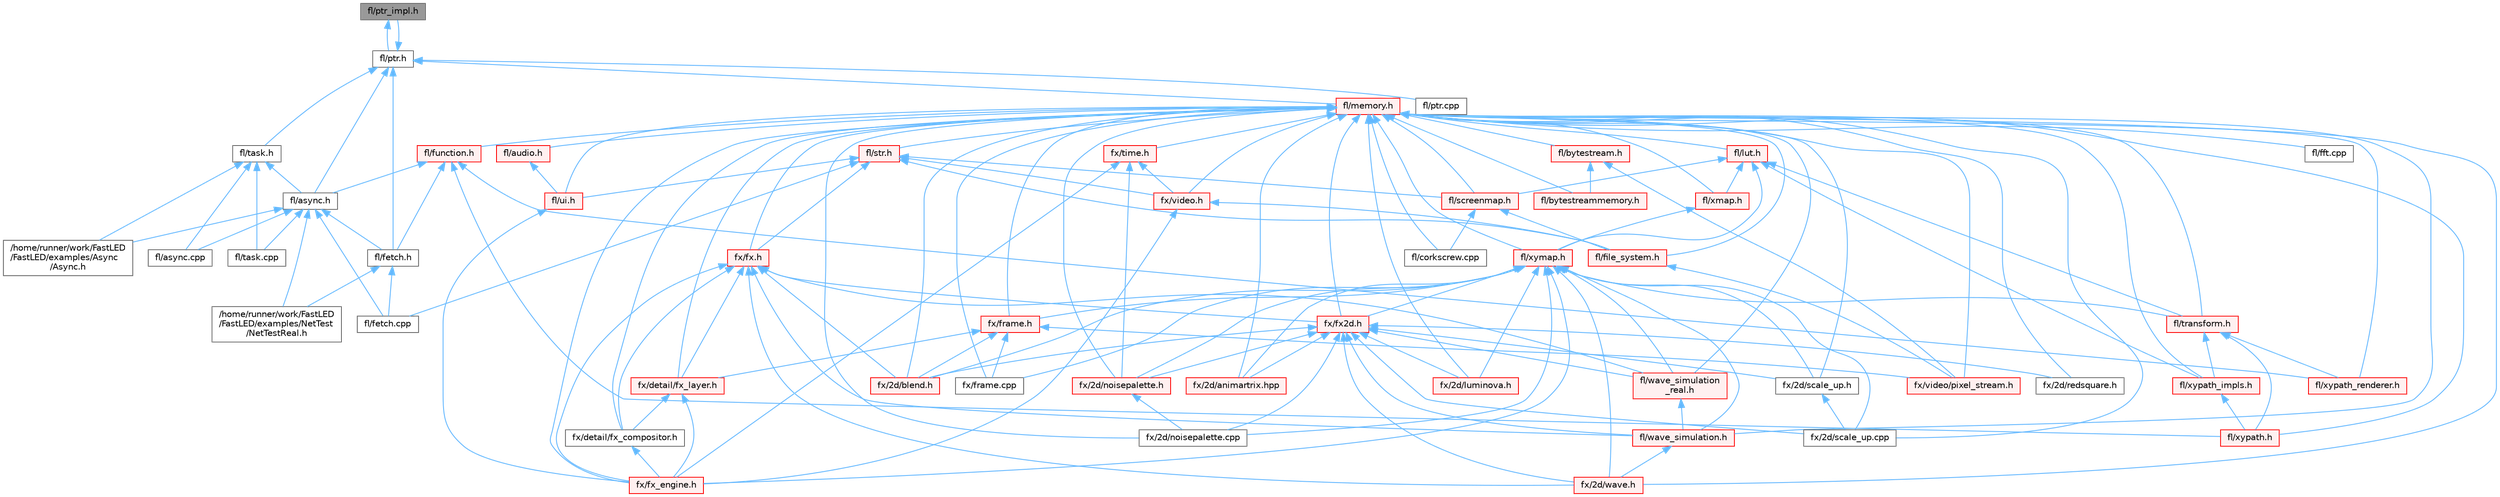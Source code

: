 digraph "fl/ptr_impl.h"
{
 // INTERACTIVE_SVG=YES
 // LATEX_PDF_SIZE
  bgcolor="transparent";
  edge [fontname=Helvetica,fontsize=10,labelfontname=Helvetica,labelfontsize=10];
  node [fontname=Helvetica,fontsize=10,shape=box,height=0.2,width=0.4];
  Node1 [id="Node000001",label="fl/ptr_impl.h",height=0.2,width=0.4,color="gray40", fillcolor="grey60", style="filled", fontcolor="black",tooltip=" "];
  Node1 -> Node2 [id="edge1_Node000001_Node000002",dir="back",color="steelblue1",style="solid",tooltip=" "];
  Node2 [id="Node000002",label="fl/ptr.h",height=0.2,width=0.4,color="grey40", fillcolor="white", style="filled",URL="$dd/d98/ptr_8h.html",tooltip=" "];
  Node2 -> Node3 [id="edge2_Node000002_Node000003",dir="back",color="steelblue1",style="solid",tooltip=" "];
  Node3 [id="Node000003",label="fl/async.h",height=0.2,width=0.4,color="grey40", fillcolor="white", style="filled",URL="$df/d4c/src_2fl_2async_8h.html",tooltip="Generic asynchronous task management for FastLED."];
  Node3 -> Node4 [id="edge3_Node000003_Node000004",dir="back",color="steelblue1",style="solid",tooltip=" "];
  Node4 [id="Node000004",label="/home/runner/work/FastLED\l/FastLED/examples/Async\l/Async.h",height=0.2,width=0.4,color="grey40", fillcolor="white", style="filled",URL="$d5/d1b/examples_2_async_2async_8h.html",tooltip=" "];
  Node3 -> Node5 [id="edge4_Node000003_Node000005",dir="back",color="steelblue1",style="solid",tooltip=" "];
  Node5 [id="Node000005",label="/home/runner/work/FastLED\l/FastLED/examples/NetTest\l/NetTestReal.h",height=0.2,width=0.4,color="grey40", fillcolor="white", style="filled",URL="$d5/dec/_net_test_real_8h.html",tooltip=" "];
  Node3 -> Node6 [id="edge5_Node000003_Node000006",dir="back",color="steelblue1",style="solid",tooltip=" "];
  Node6 [id="Node000006",label="fl/async.cpp",height=0.2,width=0.4,color="grey40", fillcolor="white", style="filled",URL="$d0/d95/async_8cpp.html",tooltip=" "];
  Node3 -> Node7 [id="edge6_Node000003_Node000007",dir="back",color="steelblue1",style="solid",tooltip=" "];
  Node7 [id="Node000007",label="fl/fetch.cpp",height=0.2,width=0.4,color="grey40", fillcolor="white", style="filled",URL="$d9/ddd/fetch_8cpp.html",tooltip=" "];
  Node3 -> Node8 [id="edge7_Node000003_Node000008",dir="back",color="steelblue1",style="solid",tooltip=" "];
  Node8 [id="Node000008",label="fl/fetch.h",height=0.2,width=0.4,color="grey40", fillcolor="white", style="filled",URL="$d6/d6a/fetch_8h.html",tooltip="Unified HTTP fetch API for FastLED (cross-platform)"];
  Node8 -> Node5 [id="edge8_Node000008_Node000005",dir="back",color="steelblue1",style="solid",tooltip=" "];
  Node8 -> Node7 [id="edge9_Node000008_Node000007",dir="back",color="steelblue1",style="solid",tooltip=" "];
  Node3 -> Node9 [id="edge10_Node000003_Node000009",dir="back",color="steelblue1",style="solid",tooltip=" "];
  Node9 [id="Node000009",label="fl/task.cpp",height=0.2,width=0.4,color="grey40", fillcolor="white", style="filled",URL="$d9/d9c/task_8cpp.html",tooltip=" "];
  Node2 -> Node8 [id="edge11_Node000002_Node000008",dir="back",color="steelblue1",style="solid",tooltip=" "];
  Node2 -> Node10 [id="edge12_Node000002_Node000010",dir="back",color="steelblue1",style="solid",tooltip=" "];
  Node10 [id="Node000010",label="fl/memory.h",height=0.2,width=0.4,color="red", fillcolor="#FFF0F0", style="filled",URL="$dc/d18/memory_8h.html",tooltip=" "];
  Node10 -> Node11 [id="edge13_Node000010_Node000011",dir="back",color="steelblue1",style="solid",tooltip=" "];
  Node11 [id="Node000011",label="fl/audio.h",height=0.2,width=0.4,color="red", fillcolor="#FFF0F0", style="filled",URL="$da/d09/audio_8h.html",tooltip=" "];
  Node11 -> Node19 [id="edge14_Node000011_Node000019",dir="back",color="steelblue1",style="solid",tooltip=" "];
  Node19 [id="Node000019",label="fl/ui.h",height=0.2,width=0.4,color="red", fillcolor="#FFF0F0", style="filled",URL="$d9/d3b/ui_8h.html",tooltip=" "];
  Node19 -> Node36 [id="edge15_Node000019_Node000036",dir="back",color="steelblue1",style="solid",tooltip=" "];
  Node36 [id="Node000036",label="fx/fx_engine.h",height=0.2,width=0.4,color="red", fillcolor="#FFF0F0", style="filled",URL="$d9/d3c/fx__engine_8h.html",tooltip=" "];
  Node10 -> Node45 [id="edge16_Node000010_Node000045",dir="back",color="steelblue1",style="solid",tooltip=" "];
  Node45 [id="Node000045",label="fl/bytestream.h",height=0.2,width=0.4,color="red", fillcolor="#FFF0F0", style="filled",URL="$dd/d2b/bytestream_8h.html",tooltip=" "];
  Node45 -> Node46 [id="edge17_Node000045_Node000046",dir="back",color="steelblue1",style="solid",tooltip=" "];
  Node46 [id="Node000046",label="fl/bytestreammemory.h",height=0.2,width=0.4,color="red", fillcolor="#FFF0F0", style="filled",URL="$d1/d24/bytestreammemory_8h.html",tooltip=" "];
  Node45 -> Node49 [id="edge18_Node000045_Node000049",dir="back",color="steelblue1",style="solid",tooltip=" "];
  Node49 [id="Node000049",label="fx/video/pixel_stream.h",height=0.2,width=0.4,color="red", fillcolor="#FFF0F0", style="filled",URL="$d3/dfa/pixel__stream_8h.html",tooltip=" "];
  Node10 -> Node46 [id="edge19_Node000010_Node000046",dir="back",color="steelblue1",style="solid",tooltip=" "];
  Node10 -> Node55 [id="edge20_Node000010_Node000055",dir="back",color="steelblue1",style="solid",tooltip=" "];
  Node55 [id="Node000055",label="fl/corkscrew.cpp",height=0.2,width=0.4,color="grey40", fillcolor="white", style="filled",URL="$d3/d9b/corkscrew_8cpp.html",tooltip=" "];
  Node10 -> Node56 [id="edge21_Node000010_Node000056",dir="back",color="steelblue1",style="solid",tooltip=" "];
  Node56 [id="Node000056",label="fl/fft.cpp",height=0.2,width=0.4,color="grey40", fillcolor="white", style="filled",URL="$db/d03/fft_8cpp.html",tooltip=" "];
  Node10 -> Node57 [id="edge22_Node000010_Node000057",dir="back",color="steelblue1",style="solid",tooltip=" "];
  Node57 [id="Node000057",label="fl/file_system.h",height=0.2,width=0.4,color="red", fillcolor="#FFF0F0", style="filled",URL="$d6/d8d/file__system_8h.html",tooltip=" "];
  Node57 -> Node49 [id="edge23_Node000057_Node000049",dir="back",color="steelblue1",style="solid",tooltip=" "];
  Node10 -> Node59 [id="edge24_Node000010_Node000059",dir="back",color="steelblue1",style="solid",tooltip=" "];
  Node59 [id="Node000059",label="fl/function.h",height=0.2,width=0.4,color="red", fillcolor="#FFF0F0", style="filled",URL="$dd/d67/function_8h.html",tooltip=" "];
  Node59 -> Node3 [id="edge25_Node000059_Node000003",dir="back",color="steelblue1",style="solid",tooltip=" "];
  Node59 -> Node8 [id="edge26_Node000059_Node000008",dir="back",color="steelblue1",style="solid",tooltip=" "];
  Node59 -> Node213 [id="edge27_Node000059_Node000213",dir="back",color="steelblue1",style="solid",tooltip=" "];
  Node213 [id="Node000213",label="fl/xypath.h",height=0.2,width=0.4,color="red", fillcolor="#FFF0F0", style="filled",URL="$d5/df2/xypath_8h.html",tooltip=" "];
  Node59 -> Node220 [id="edge28_Node000059_Node000220",dir="back",color="steelblue1",style="solid",tooltip=" "];
  Node220 [id="Node000220",label="fl/xypath_renderer.h",height=0.2,width=0.4,color="red", fillcolor="#FFF0F0", style="filled",URL="$d2/d88/xypath__renderer_8h.html",tooltip=" "];
  Node10 -> Node221 [id="edge29_Node000010_Node000221",dir="back",color="steelblue1",style="solid",tooltip=" "];
  Node221 [id="Node000221",label="fl/lut.h",height=0.2,width=0.4,color="red", fillcolor="#FFF0F0", style="filled",URL="$db/d54/lut_8h.html",tooltip=" "];
  Node221 -> Node78 [id="edge30_Node000221_Node000078",dir="back",color="steelblue1",style="solid",tooltip=" "];
  Node78 [id="Node000078",label="fl/screenmap.h",height=0.2,width=0.4,color="red", fillcolor="#FFF0F0", style="filled",URL="$d7/d97/screenmap_8h.html",tooltip=" "];
  Node78 -> Node55 [id="edge31_Node000078_Node000055",dir="back",color="steelblue1",style="solid",tooltip=" "];
  Node78 -> Node57 [id="edge32_Node000078_Node000057",dir="back",color="steelblue1",style="solid",tooltip=" "];
  Node221 -> Node223 [id="edge33_Node000221_Node000223",dir="back",color="steelblue1",style="solid",tooltip=" "];
  Node223 [id="Node000223",label="fl/transform.h",height=0.2,width=0.4,color="red", fillcolor="#FFF0F0", style="filled",URL="$d2/d80/transform_8h.html",tooltip=" "];
  Node223 -> Node213 [id="edge34_Node000223_Node000213",dir="back",color="steelblue1",style="solid",tooltip=" "];
  Node223 -> Node224 [id="edge35_Node000223_Node000224",dir="back",color="steelblue1",style="solid",tooltip=" "];
  Node224 [id="Node000224",label="fl/xypath_impls.h",height=0.2,width=0.4,color="red", fillcolor="#FFF0F0", style="filled",URL="$d8/d5f/xypath__impls_8h.html",tooltip=" "];
  Node224 -> Node213 [id="edge36_Node000224_Node000213",dir="back",color="steelblue1",style="solid",tooltip=" "];
  Node223 -> Node220 [id="edge37_Node000223_Node000220",dir="back",color="steelblue1",style="solid",tooltip=" "];
  Node221 -> Node225 [id="edge38_Node000221_Node000225",dir="back",color="steelblue1",style="solid",tooltip=" "];
  Node225 [id="Node000225",label="fl/xmap.h",height=0.2,width=0.4,color="red", fillcolor="#FFF0F0", style="filled",URL="$dd/dcc/xmap_8h.html",tooltip=" "];
  Node225 -> Node227 [id="edge39_Node000225_Node000227",dir="back",color="steelblue1",style="solid",tooltip=" "];
  Node227 [id="Node000227",label="fl/xymap.h",height=0.2,width=0.4,color="red", fillcolor="#FFF0F0", style="filled",URL="$da/d61/xymap_8h.html",tooltip=" "];
  Node227 -> Node223 [id="edge40_Node000227_Node000223",dir="back",color="steelblue1",style="solid",tooltip=" "];
  Node227 -> Node245 [id="edge41_Node000227_Node000245",dir="back",color="steelblue1",style="solid",tooltip=" "];
  Node245 [id="Node000245",label="fl/wave_simulation.h",height=0.2,width=0.4,color="red", fillcolor="#FFF0F0", style="filled",URL="$dc/d36/wave__simulation_8h.html",tooltip=" "];
  Node245 -> Node67 [id="edge42_Node000245_Node000067",dir="back",color="steelblue1",style="solid",tooltip=" "];
  Node67 [id="Node000067",label="fx/2d/wave.h",height=0.2,width=0.4,color="red", fillcolor="#FFF0F0", style="filled",URL="$de/de9/src_2fx_22d_2wave_8h.html",tooltip=" "];
  Node227 -> Node247 [id="edge43_Node000227_Node000247",dir="back",color="steelblue1",style="solid",tooltip=" "];
  Node247 [id="Node000247",label="fl/wave_simulation\l_real.h",height=0.2,width=0.4,color="red", fillcolor="#FFF0F0", style="filled",URL="$dd/d8e/wave__simulation__real_8h.html",tooltip=" "];
  Node247 -> Node245 [id="edge44_Node000247_Node000245",dir="back",color="steelblue1",style="solid",tooltip=" "];
  Node227 -> Node201 [id="edge45_Node000227_Node000201",dir="back",color="steelblue1",style="solid",tooltip=" "];
  Node201 [id="Node000201",label="fx/2d/animartrix.hpp",height=0.2,width=0.4,color="red", fillcolor="#FFF0F0", style="filled",URL="$d3/dc3/animartrix_8hpp.html",tooltip=" "];
  Node227 -> Node249 [id="edge46_Node000227_Node000249",dir="back",color="steelblue1",style="solid",tooltip=" "];
  Node249 [id="Node000249",label="fx/2d/blend.h",height=0.2,width=0.4,color="red", fillcolor="#FFF0F0", style="filled",URL="$d8/d4e/blend_8h.html",tooltip=" "];
  Node227 -> Node183 [id="edge47_Node000227_Node000183",dir="back",color="steelblue1",style="solid",tooltip=" "];
  Node183 [id="Node000183",label="fx/2d/luminova.h",height=0.2,width=0.4,color="red", fillcolor="#FFF0F0", style="filled",URL="$d4/dd9/src_2fx_22d_2luminova_8h.html",tooltip=" "];
  Node227 -> Node185 [id="edge48_Node000227_Node000185",dir="back",color="steelblue1",style="solid",tooltip=" "];
  Node185 [id="Node000185",label="fx/2d/noisepalette.cpp",height=0.2,width=0.4,color="grey40", fillcolor="white", style="filled",URL="$d6/d66/noisepalette_8cpp.html",tooltip=" "];
  Node227 -> Node186 [id="edge49_Node000227_Node000186",dir="back",color="steelblue1",style="solid",tooltip=" "];
  Node186 [id="Node000186",label="fx/2d/noisepalette.h",height=0.2,width=0.4,color="red", fillcolor="#FFF0F0", style="filled",URL="$d6/dc7/noisepalette_8h.html",tooltip="Demonstrates how to mix noise generation with color palettes on a 2D LED matrix."];
  Node186 -> Node185 [id="edge50_Node000186_Node000185",dir="back",color="steelblue1",style="solid",tooltip=" "];
  Node227 -> Node188 [id="edge51_Node000227_Node000188",dir="back",color="steelblue1",style="solid",tooltip=" "];
  Node188 [id="Node000188",label="fx/2d/scale_up.cpp",height=0.2,width=0.4,color="grey40", fillcolor="white", style="filled",URL="$dc/d8c/scale__up_8cpp.html",tooltip=" "];
  Node227 -> Node244 [id="edge52_Node000227_Node000244",dir="back",color="steelblue1",style="solid",tooltip=" "];
  Node244 [id="Node000244",label="fx/2d/scale_up.h",height=0.2,width=0.4,color="grey40", fillcolor="white", style="filled",URL="$d2/d74/scale__up_8h.html",tooltip="Expands a grid using bilinear interpolation and scaling up."];
  Node244 -> Node188 [id="edge53_Node000244_Node000188",dir="back",color="steelblue1",style="solid",tooltip=" "];
  Node227 -> Node67 [id="edge54_Node000227_Node000067",dir="back",color="steelblue1",style="solid",tooltip=" "];
  Node227 -> Node250 [id="edge55_Node000227_Node000250",dir="back",color="steelblue1",style="solid",tooltip=" "];
  Node250 [id="Node000250",label="fx/frame.cpp",height=0.2,width=0.4,color="grey40", fillcolor="white", style="filled",URL="$da/d14/frame_8cpp.html",tooltip=" "];
  Node227 -> Node251 [id="edge56_Node000227_Node000251",dir="back",color="steelblue1",style="solid",tooltip=" "];
  Node251 [id="Node000251",label="fx/frame.h",height=0.2,width=0.4,color="red", fillcolor="#FFF0F0", style="filled",URL="$df/d7d/frame_8h.html",tooltip=" "];
  Node251 -> Node249 [id="edge57_Node000251_Node000249",dir="back",color="steelblue1",style="solid",tooltip=" "];
  Node251 -> Node252 [id="edge58_Node000251_Node000252",dir="back",color="steelblue1",style="solid",tooltip=" "];
  Node252 [id="Node000252",label="fx/detail/fx_layer.h",height=0.2,width=0.4,color="red", fillcolor="#FFF0F0", style="filled",URL="$d7/d2f/fx__layer_8h.html",tooltip=" "];
  Node252 -> Node253 [id="edge59_Node000252_Node000253",dir="back",color="steelblue1",style="solid",tooltip=" "];
  Node253 [id="Node000253",label="fx/detail/fx_compositor.h",height=0.2,width=0.4,color="grey40", fillcolor="white", style="filled",URL="$d5/d6b/fx__compositor_8h.html",tooltip=" "];
  Node253 -> Node36 [id="edge60_Node000253_Node000036",dir="back",color="steelblue1",style="solid",tooltip=" "];
  Node252 -> Node36 [id="edge61_Node000252_Node000036",dir="back",color="steelblue1",style="solid",tooltip=" "];
  Node251 -> Node250 [id="edge62_Node000251_Node000250",dir="back",color="steelblue1",style="solid",tooltip=" "];
  Node251 -> Node49 [id="edge63_Node000251_Node000049",dir="back",color="steelblue1",style="solid",tooltip=" "];
  Node227 -> Node255 [id="edge64_Node000227_Node000255",dir="back",color="steelblue1",style="solid",tooltip=" "];
  Node255 [id="Node000255",label="fx/fx2d.h",height=0.2,width=0.4,color="red", fillcolor="#FFF0F0", style="filled",URL="$d9/d43/fx2d_8h.html",tooltip=" "];
  Node255 -> Node245 [id="edge65_Node000255_Node000245",dir="back",color="steelblue1",style="solid",tooltip=" "];
  Node255 -> Node247 [id="edge66_Node000255_Node000247",dir="back",color="steelblue1",style="solid",tooltip=" "];
  Node255 -> Node201 [id="edge67_Node000255_Node000201",dir="back",color="steelblue1",style="solid",tooltip=" "];
  Node255 -> Node249 [id="edge68_Node000255_Node000249",dir="back",color="steelblue1",style="solid",tooltip=" "];
  Node255 -> Node183 [id="edge69_Node000255_Node000183",dir="back",color="steelblue1",style="solid",tooltip=" "];
  Node255 -> Node185 [id="edge70_Node000255_Node000185",dir="back",color="steelblue1",style="solid",tooltip=" "];
  Node255 -> Node186 [id="edge71_Node000255_Node000186",dir="back",color="steelblue1",style="solid",tooltip=" "];
  Node255 -> Node187 [id="edge72_Node000255_Node000187",dir="back",color="steelblue1",style="solid",tooltip=" "];
  Node187 [id="Node000187",label="fx/2d/redsquare.h",height=0.2,width=0.4,color="grey40", fillcolor="white", style="filled",URL="$d3/db8/redsquare_8h.html",tooltip=" "];
  Node255 -> Node188 [id="edge73_Node000255_Node000188",dir="back",color="steelblue1",style="solid",tooltip=" "];
  Node255 -> Node244 [id="edge74_Node000255_Node000244",dir="back",color="steelblue1",style="solid",tooltip=" "];
  Node255 -> Node67 [id="edge75_Node000255_Node000067",dir="back",color="steelblue1",style="solid",tooltip=" "];
  Node227 -> Node36 [id="edge76_Node000227_Node000036",dir="back",color="steelblue1",style="solid",tooltip=" "];
  Node221 -> Node227 [id="edge77_Node000221_Node000227",dir="back",color="steelblue1",style="solid",tooltip=" "];
  Node221 -> Node224 [id="edge78_Node000221_Node000224",dir="back",color="steelblue1",style="solid",tooltip=" "];
  Node10 -> Node78 [id="edge79_Node000010_Node000078",dir="back",color="steelblue1",style="solid",tooltip=" "];
  Node10 -> Node258 [id="edge80_Node000010_Node000258",dir="back",color="steelblue1",style="solid",tooltip=" "];
  Node258 [id="Node000258",label="fl/str.h",height=0.2,width=0.4,color="red", fillcolor="#FFF0F0", style="filled",URL="$d1/d93/str_8h.html",tooltip=" "];
  Node258 -> Node7 [id="edge81_Node000258_Node000007",dir="back",color="steelblue1",style="solid",tooltip=" "];
  Node258 -> Node57 [id="edge82_Node000258_Node000057",dir="back",color="steelblue1",style="solid",tooltip=" "];
  Node258 -> Node78 [id="edge83_Node000258_Node000078",dir="back",color="steelblue1",style="solid",tooltip=" "];
  Node258 -> Node19 [id="edge84_Node000258_Node000019",dir="back",color="steelblue1",style="solid",tooltip=" "];
  Node258 -> Node327 [id="edge85_Node000258_Node000327",dir="back",color="steelblue1",style="solid",tooltip=" "];
  Node327 [id="Node000327",label="fx/fx.h",height=0.2,width=0.4,color="red", fillcolor="#FFF0F0", style="filled",URL="$d2/d0c/fx_8h.html",tooltip=" "];
  Node327 -> Node245 [id="edge86_Node000327_Node000245",dir="back",color="steelblue1",style="solid",tooltip=" "];
  Node327 -> Node247 [id="edge87_Node000327_Node000247",dir="back",color="steelblue1",style="solid",tooltip=" "];
  Node327 -> Node249 [id="edge88_Node000327_Node000249",dir="back",color="steelblue1",style="solid",tooltip=" "];
  Node327 -> Node67 [id="edge89_Node000327_Node000067",dir="back",color="steelblue1",style="solid",tooltip=" "];
  Node327 -> Node253 [id="edge90_Node000327_Node000253",dir="back",color="steelblue1",style="solid",tooltip=" "];
  Node327 -> Node252 [id="edge91_Node000327_Node000252",dir="back",color="steelblue1",style="solid",tooltip=" "];
  Node327 -> Node255 [id="edge92_Node000327_Node000255",dir="back",color="steelblue1",style="solid",tooltip=" "];
  Node327 -> Node36 [id="edge93_Node000327_Node000036",dir="back",color="steelblue1",style="solid",tooltip=" "];
  Node258 -> Node257 [id="edge94_Node000258_Node000257",dir="back",color="steelblue1",style="solid",tooltip=" "];
  Node257 [id="Node000257",label="fx/video.h",height=0.2,width=0.4,color="red", fillcolor="#FFF0F0", style="filled",URL="$dd/d78/video_8h.html",tooltip=" "];
  Node257 -> Node57 [id="edge95_Node000257_Node000057",dir="back",color="steelblue1",style="solid",tooltip=" "];
  Node257 -> Node36 [id="edge96_Node000257_Node000036",dir="back",color="steelblue1",style="solid",tooltip=" "];
  Node10 -> Node223 [id="edge97_Node000010_Node000223",dir="back",color="steelblue1",style="solid",tooltip=" "];
  Node10 -> Node19 [id="edge98_Node000010_Node000019",dir="back",color="steelblue1",style="solid",tooltip=" "];
  Node10 -> Node245 [id="edge99_Node000010_Node000245",dir="back",color="steelblue1",style="solid",tooltip=" "];
  Node10 -> Node247 [id="edge100_Node000010_Node000247",dir="back",color="steelblue1",style="solid",tooltip=" "];
  Node10 -> Node225 [id="edge101_Node000010_Node000225",dir="back",color="steelblue1",style="solid",tooltip=" "];
  Node10 -> Node227 [id="edge102_Node000010_Node000227",dir="back",color="steelblue1",style="solid",tooltip=" "];
  Node10 -> Node213 [id="edge103_Node000010_Node000213",dir="back",color="steelblue1",style="solid",tooltip=" "];
  Node10 -> Node224 [id="edge104_Node000010_Node000224",dir="back",color="steelblue1",style="solid",tooltip=" "];
  Node10 -> Node220 [id="edge105_Node000010_Node000220",dir="back",color="steelblue1",style="solid",tooltip=" "];
  Node10 -> Node201 [id="edge106_Node000010_Node000201",dir="back",color="steelblue1",style="solid",tooltip=" "];
  Node10 -> Node249 [id="edge107_Node000010_Node000249",dir="back",color="steelblue1",style="solid",tooltip=" "];
  Node10 -> Node183 [id="edge108_Node000010_Node000183",dir="back",color="steelblue1",style="solid",tooltip=" "];
  Node10 -> Node185 [id="edge109_Node000010_Node000185",dir="back",color="steelblue1",style="solid",tooltip=" "];
  Node10 -> Node186 [id="edge110_Node000010_Node000186",dir="back",color="steelblue1",style="solid",tooltip=" "];
  Node10 -> Node187 [id="edge111_Node000010_Node000187",dir="back",color="steelblue1",style="solid",tooltip=" "];
  Node10 -> Node188 [id="edge112_Node000010_Node000188",dir="back",color="steelblue1",style="solid",tooltip=" "];
  Node10 -> Node244 [id="edge113_Node000010_Node000244",dir="back",color="steelblue1",style="solid",tooltip=" "];
  Node10 -> Node67 [id="edge114_Node000010_Node000067",dir="back",color="steelblue1",style="solid",tooltip=" "];
  Node10 -> Node253 [id="edge115_Node000010_Node000253",dir="back",color="steelblue1",style="solid",tooltip=" "];
  Node10 -> Node252 [id="edge116_Node000010_Node000252",dir="back",color="steelblue1",style="solid",tooltip=" "];
  Node10 -> Node250 [id="edge117_Node000010_Node000250",dir="back",color="steelblue1",style="solid",tooltip=" "];
  Node10 -> Node251 [id="edge118_Node000010_Node000251",dir="back",color="steelblue1",style="solid",tooltip=" "];
  Node10 -> Node327 [id="edge119_Node000010_Node000327",dir="back",color="steelblue1",style="solid",tooltip=" "];
  Node10 -> Node255 [id="edge120_Node000010_Node000255",dir="back",color="steelblue1",style="solid",tooltip=" "];
  Node10 -> Node36 [id="edge121_Node000010_Node000036",dir="back",color="steelblue1",style="solid",tooltip=" "];
  Node10 -> Node363 [id="edge122_Node000010_Node000363",dir="back",color="steelblue1",style="solid",tooltip=" "];
  Node363 [id="Node000363",label="fx/time.h",height=0.2,width=0.4,color="red", fillcolor="#FFF0F0", style="filled",URL="$da/da2/fx_2time_8h.html",tooltip=" "];
  Node363 -> Node186 [id="edge123_Node000363_Node000186",dir="back",color="steelblue1",style="solid",tooltip=" "];
  Node363 -> Node36 [id="edge124_Node000363_Node000036",dir="back",color="steelblue1",style="solid",tooltip=" "];
  Node363 -> Node257 [id="edge125_Node000363_Node000257",dir="back",color="steelblue1",style="solid",tooltip=" "];
  Node10 -> Node257 [id="edge126_Node000010_Node000257",dir="back",color="steelblue1",style="solid",tooltip=" "];
  Node10 -> Node49 [id="edge127_Node000010_Node000049",dir="back",color="steelblue1",style="solid",tooltip=" "];
  Node2 -> Node365 [id="edge128_Node000002_Node000365",dir="back",color="steelblue1",style="solid",tooltip=" "];
  Node365 [id="Node000365",label="fl/ptr.cpp",height=0.2,width=0.4,color="grey40", fillcolor="white", style="filled",URL="$df/dc6/ptr_8cpp.html",tooltip=" "];
  Node2 -> Node1 [id="edge129_Node000002_Node000001",dir="back",color="steelblue1",style="solid",tooltip=" "];
  Node2 -> Node212 [id="edge130_Node000002_Node000212",dir="back",color="steelblue1",style="solid",tooltip=" "];
  Node212 [id="Node000212",label="fl/task.h",height=0.2,width=0.4,color="grey40", fillcolor="white", style="filled",URL="$db/da4/task_8h.html",tooltip=" "];
  Node212 -> Node4 [id="edge131_Node000212_Node000004",dir="back",color="steelblue1",style="solid",tooltip=" "];
  Node212 -> Node6 [id="edge132_Node000212_Node000006",dir="back",color="steelblue1",style="solid",tooltip=" "];
  Node212 -> Node3 [id="edge133_Node000212_Node000003",dir="back",color="steelblue1",style="solid",tooltip=" "];
  Node212 -> Node9 [id="edge134_Node000212_Node000009",dir="back",color="steelblue1",style="solid",tooltip=" "];
}
